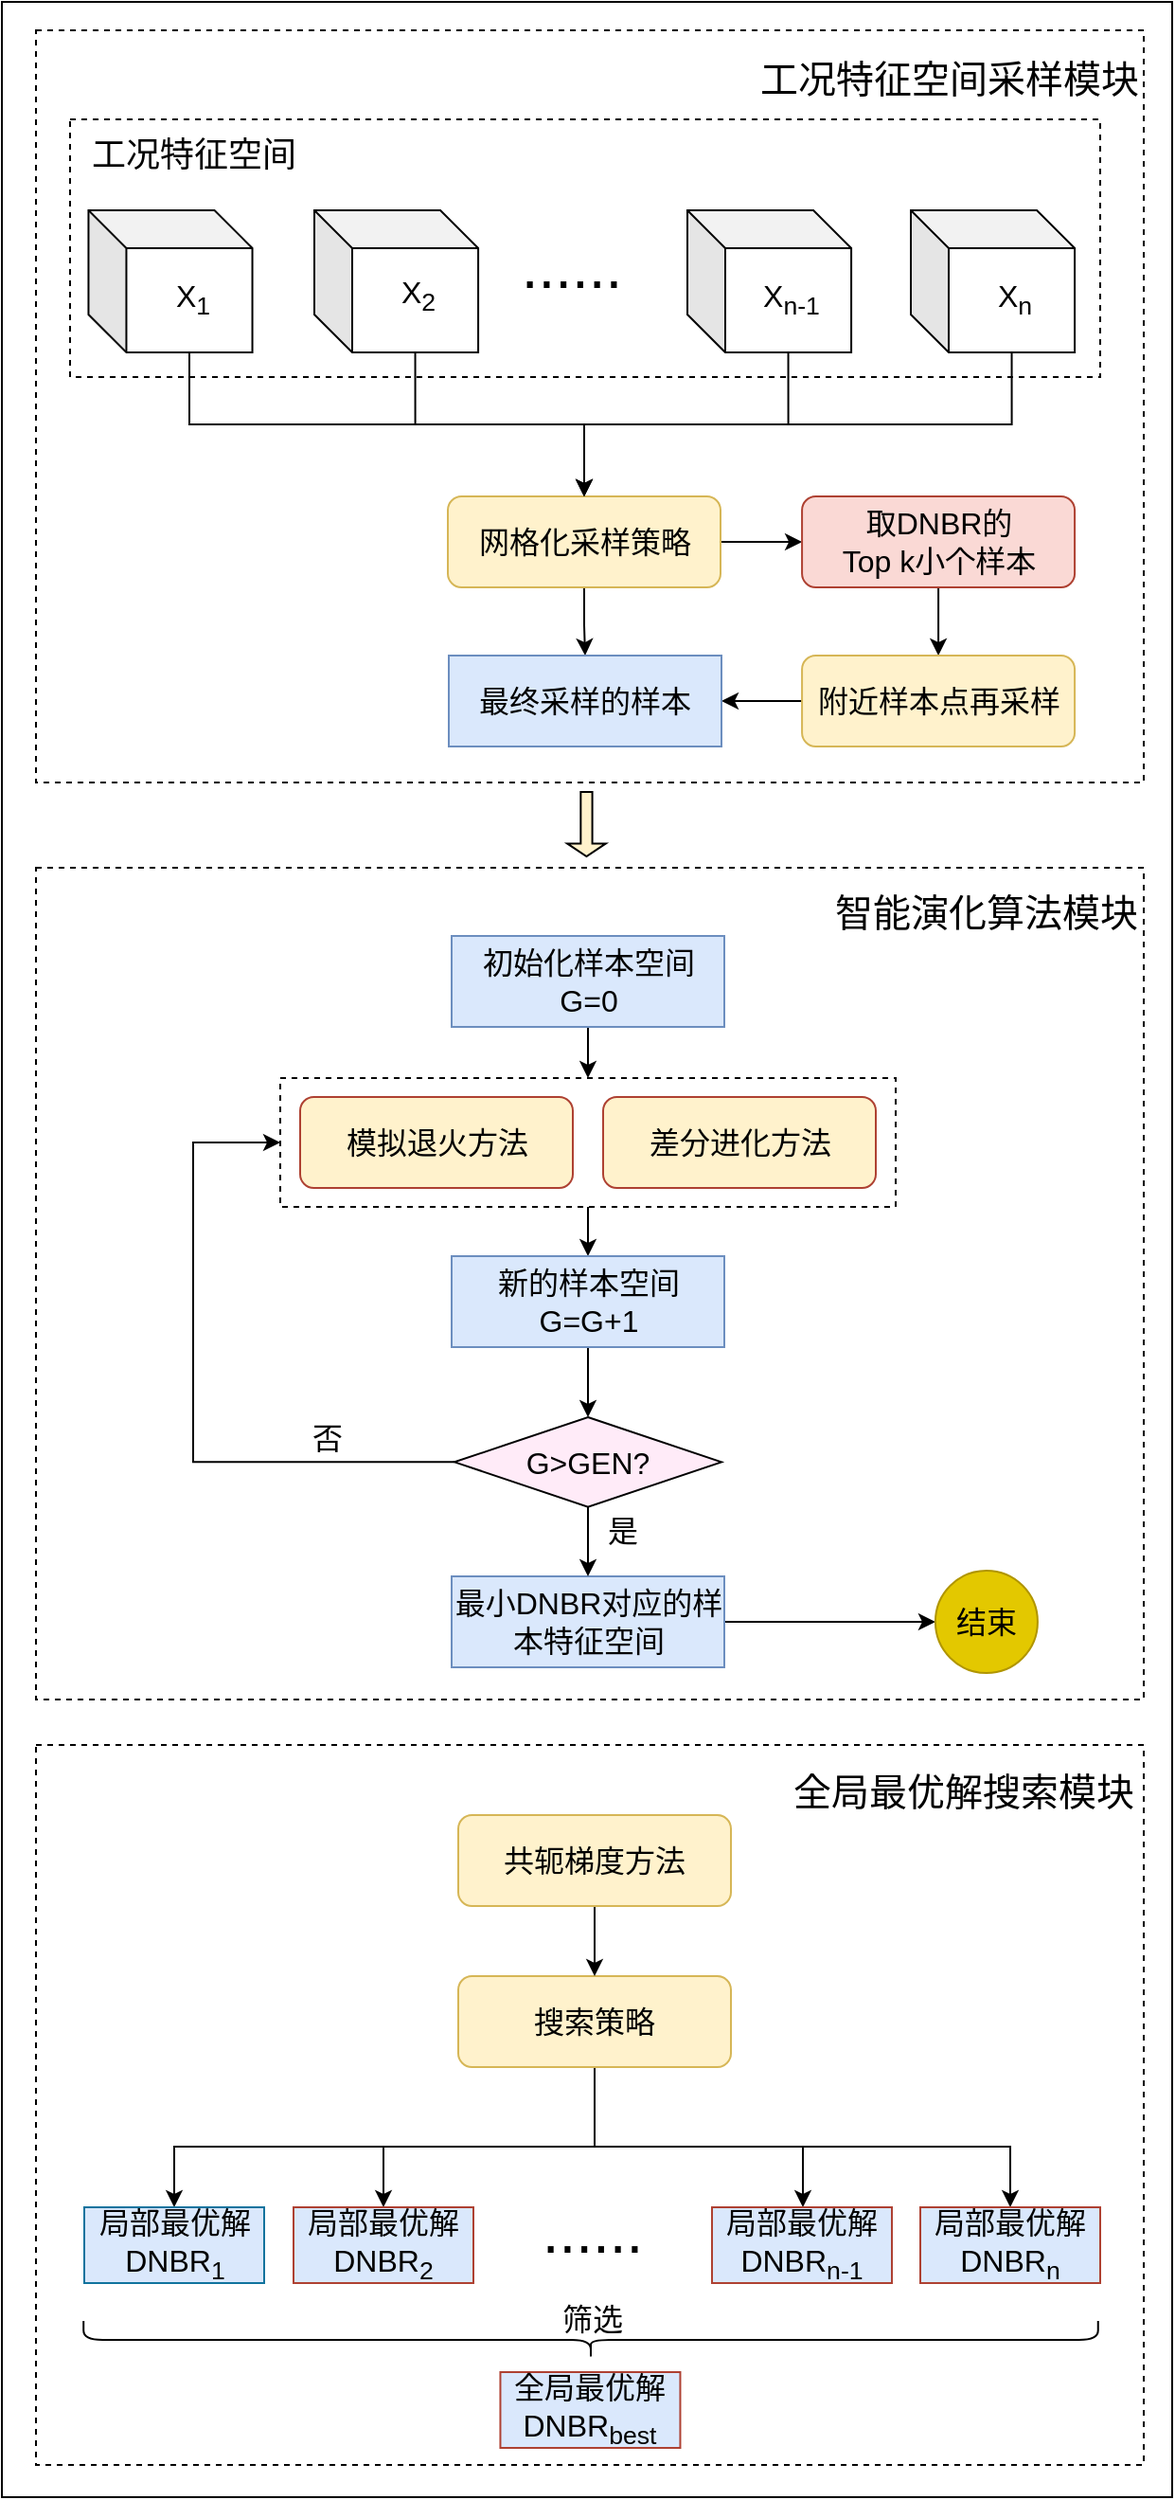 <mxfile version="15.5.4" type="github">
  <diagram id="v6IWmVOyirAtEltqmXKr" name="第 1 页">
    <mxGraphModel dx="1030" dy="528" grid="0" gridSize="10" guides="1" tooltips="1" connect="1" arrows="1" fold="1" page="1" pageScale="1" pageWidth="827" pageHeight="1169" math="0" shadow="0">
      <root>
        <mxCell id="0" />
        <mxCell id="1" parent="0" />
        <mxCell id="gPIV2DvkWy4jQC8cFaT1-57" value="" style="rounded=0;whiteSpace=wrap;html=1;" vertex="1" parent="1">
          <mxGeometry x="116" y="44" width="618" height="1317" as="geometry" />
        </mxCell>
        <mxCell id="gPIV2DvkWy4jQC8cFaT1-58" value="" style="rounded=0;whiteSpace=wrap;html=1;fontSize=16;dashed=1;" vertex="1" parent="1">
          <mxGeometry x="134" y="501" width="585" height="439" as="geometry" />
        </mxCell>
        <mxCell id="gPIV2DvkWy4jQC8cFaT1-59" value="" style="rounded=0;whiteSpace=wrap;html=1;fontSize=16;dashed=1;" vertex="1" parent="1">
          <mxGeometry x="134" y="59" width="585" height="397" as="geometry" />
        </mxCell>
        <mxCell id="gPIV2DvkWy4jQC8cFaT1-60" value="" style="rounded=0;whiteSpace=wrap;html=1;fontSize=16;dashed=1;" vertex="1" parent="1">
          <mxGeometry x="152" y="106" width="544" height="136" as="geometry" />
        </mxCell>
        <mxCell id="gPIV2DvkWy4jQC8cFaT1-61" value="&lt;font style=&quot;font-size: 18px&quot;&gt;工况特征空间&lt;/font&gt;" style="text;html=1;strokeColor=none;fillColor=none;align=center;verticalAlign=middle;whiteSpace=wrap;rounded=0;" vertex="1" parent="1">
          <mxGeometry x="161.73" y="114" width="111" height="22" as="geometry" />
        </mxCell>
        <mxCell id="gPIV2DvkWy4jQC8cFaT1-62" value="&lt;font style=&quot;font-size: 32px&quot;&gt;......&lt;/font&gt;" style="text;html=1;strokeColor=none;fillColor=none;align=center;verticalAlign=middle;whiteSpace=wrap;rounded=0;fontSize=16;" vertex="1" parent="1">
          <mxGeometry x="397" y="174" width="40" height="20" as="geometry" />
        </mxCell>
        <mxCell id="gPIV2DvkWy4jQC8cFaT1-63" value="" style="group" vertex="1" connectable="0" parent="1">
          <mxGeometry x="161.73" y="154" width="86.54" height="75" as="geometry" />
        </mxCell>
        <mxCell id="gPIV2DvkWy4jQC8cFaT1-64" value="" style="shape=cube;whiteSpace=wrap;html=1;boundedLbl=1;backgroundOutline=1;darkOpacity=0.05;darkOpacity2=0.1;" vertex="1" parent="gPIV2DvkWy4jQC8cFaT1-63">
          <mxGeometry width="86.54" height="75" as="geometry" />
        </mxCell>
        <mxCell id="gPIV2DvkWy4jQC8cFaT1-65" value="X&lt;sub&gt;1&lt;/sub&gt;" style="text;html=1;strokeColor=none;fillColor=none;align=center;verticalAlign=middle;whiteSpace=wrap;rounded=0;fontSize=16;" vertex="1" parent="gPIV2DvkWy4jQC8cFaT1-63">
          <mxGeometry x="35.27" y="37" width="40" height="20" as="geometry" />
        </mxCell>
        <mxCell id="gPIV2DvkWy4jQC8cFaT1-66" value="" style="group" vertex="1" connectable="0" parent="1">
          <mxGeometry x="281" y="152" width="86.54" height="77" as="geometry" />
        </mxCell>
        <mxCell id="gPIV2DvkWy4jQC8cFaT1-67" value="" style="shape=cube;whiteSpace=wrap;html=1;boundedLbl=1;backgroundOutline=1;darkOpacity=0.05;darkOpacity2=0.1;" vertex="1" parent="gPIV2DvkWy4jQC8cFaT1-66">
          <mxGeometry y="2" width="86.54" height="75" as="geometry" />
        </mxCell>
        <mxCell id="gPIV2DvkWy4jQC8cFaT1-68" value="X&lt;sub&gt;2&lt;/sub&gt;" style="text;html=1;strokeColor=none;fillColor=none;align=center;verticalAlign=middle;whiteSpace=wrap;rounded=0;fontSize=16;" vertex="1" parent="gPIV2DvkWy4jQC8cFaT1-66">
          <mxGeometry x="35.27" y="37" width="40" height="20" as="geometry" />
        </mxCell>
        <mxCell id="gPIV2DvkWy4jQC8cFaT1-69" value="" style="group" vertex="1" connectable="0" parent="1">
          <mxGeometry x="478" y="154" width="86.54" height="75" as="geometry" />
        </mxCell>
        <mxCell id="gPIV2DvkWy4jQC8cFaT1-70" value="" style="shape=cube;whiteSpace=wrap;html=1;boundedLbl=1;backgroundOutline=1;darkOpacity=0.05;darkOpacity2=0.1;" vertex="1" parent="gPIV2DvkWy4jQC8cFaT1-69">
          <mxGeometry width="86.54" height="75" as="geometry" />
        </mxCell>
        <mxCell id="gPIV2DvkWy4jQC8cFaT1-71" value="X&lt;sub&gt;n-1&lt;/sub&gt;" style="text;html=1;strokeColor=none;fillColor=none;align=center;verticalAlign=middle;whiteSpace=wrap;rounded=0;fontSize=16;" vertex="1" parent="gPIV2DvkWy4jQC8cFaT1-69">
          <mxGeometry x="35.27" y="37" width="40" height="20" as="geometry" />
        </mxCell>
        <mxCell id="gPIV2DvkWy4jQC8cFaT1-72" value="" style="group" vertex="1" connectable="0" parent="1">
          <mxGeometry x="596" y="154" width="86.54" height="75" as="geometry" />
        </mxCell>
        <mxCell id="gPIV2DvkWy4jQC8cFaT1-73" value="" style="shape=cube;whiteSpace=wrap;html=1;boundedLbl=1;backgroundOutline=1;darkOpacity=0.05;darkOpacity2=0.1;" vertex="1" parent="gPIV2DvkWy4jQC8cFaT1-72">
          <mxGeometry width="86.54" height="75" as="geometry" />
        </mxCell>
        <mxCell id="gPIV2DvkWy4jQC8cFaT1-74" value="X&lt;sub&gt;n&lt;/sub&gt;" style="text;html=1;strokeColor=none;fillColor=none;align=center;verticalAlign=middle;whiteSpace=wrap;rounded=0;fontSize=16;" vertex="1" parent="gPIV2DvkWy4jQC8cFaT1-72">
          <mxGeometry x="35.27" y="37" width="40" height="20" as="geometry" />
        </mxCell>
        <mxCell id="gPIV2DvkWy4jQC8cFaT1-75" style="edgeStyle=orthogonalEdgeStyle;rounded=0;orthogonalLoop=1;jettySize=auto;html=1;exitX=1;exitY=0.5;exitDx=0;exitDy=0;entryX=0;entryY=0.5;entryDx=0;entryDy=0;fontSize=16;" edge="1" parent="1" source="gPIV2DvkWy4jQC8cFaT1-77" target="gPIV2DvkWy4jQC8cFaT1-79">
          <mxGeometry relative="1" as="geometry" />
        </mxCell>
        <mxCell id="gPIV2DvkWy4jQC8cFaT1-76" style="edgeStyle=orthogonalEdgeStyle;rounded=0;orthogonalLoop=1;jettySize=auto;html=1;exitX=0.5;exitY=1;exitDx=0;exitDy=0;fontSize=16;" edge="1" parent="1" source="gPIV2DvkWy4jQC8cFaT1-77" target="gPIV2DvkWy4jQC8cFaT1-86">
          <mxGeometry relative="1" as="geometry" />
        </mxCell>
        <mxCell id="gPIV2DvkWy4jQC8cFaT1-77" value="网格化采样策略" style="rounded=1;whiteSpace=wrap;html=1;fontSize=16;fillColor=#FFF2CC;strokeColor=#d6b656;" vertex="1" parent="1">
          <mxGeometry x="351.5" y="305" width="144" height="48" as="geometry" />
        </mxCell>
        <mxCell id="gPIV2DvkWy4jQC8cFaT1-78" style="edgeStyle=orthogonalEdgeStyle;rounded=0;orthogonalLoop=1;jettySize=auto;html=1;exitX=0.5;exitY=1;exitDx=0;exitDy=0;entryX=0.5;entryY=0;entryDx=0;entryDy=0;fontSize=16;" edge="1" parent="1" source="gPIV2DvkWy4jQC8cFaT1-79" target="gPIV2DvkWy4jQC8cFaT1-85">
          <mxGeometry relative="1" as="geometry" />
        </mxCell>
        <mxCell id="gPIV2DvkWy4jQC8cFaT1-79" value="&lt;div&gt;取DNBR的&lt;/div&gt;&lt;div&gt;Top k小个样本&lt;/div&gt;" style="rounded=1;whiteSpace=wrap;html=1;fontSize=16;fillColor=#fad9d5;strokeColor=#ae4132;" vertex="1" parent="1">
          <mxGeometry x="538.54" y="305" width="144" height="48" as="geometry" />
        </mxCell>
        <mxCell id="gPIV2DvkWy4jQC8cFaT1-80" style="edgeStyle=orthogonalEdgeStyle;rounded=0;orthogonalLoop=1;jettySize=auto;html=1;exitX=0;exitY=0;exitDx=53.27;exitDy=75;exitPerimeter=0;entryX=0.5;entryY=0;entryDx=0;entryDy=0;fontSize=16;" edge="1" parent="1" source="gPIV2DvkWy4jQC8cFaT1-64" target="gPIV2DvkWy4jQC8cFaT1-77">
          <mxGeometry relative="1" as="geometry" />
        </mxCell>
        <mxCell id="gPIV2DvkWy4jQC8cFaT1-81" style="edgeStyle=orthogonalEdgeStyle;rounded=0;orthogonalLoop=1;jettySize=auto;html=1;exitX=0;exitY=0;exitDx=53.27;exitDy=75;exitPerimeter=0;entryX=0.5;entryY=0;entryDx=0;entryDy=0;fontSize=16;" edge="1" parent="1" source="gPIV2DvkWy4jQC8cFaT1-67" target="gPIV2DvkWy4jQC8cFaT1-77">
          <mxGeometry relative="1" as="geometry" />
        </mxCell>
        <mxCell id="gPIV2DvkWy4jQC8cFaT1-82" style="edgeStyle=orthogonalEdgeStyle;rounded=0;orthogonalLoop=1;jettySize=auto;html=1;exitX=0;exitY=0;exitDx=53.27;exitDy=75;exitPerimeter=0;entryX=0.5;entryY=0;entryDx=0;entryDy=0;fontSize=16;" edge="1" parent="1" source="gPIV2DvkWy4jQC8cFaT1-70" target="gPIV2DvkWy4jQC8cFaT1-77">
          <mxGeometry relative="1" as="geometry" />
        </mxCell>
        <mxCell id="gPIV2DvkWy4jQC8cFaT1-83" style="edgeStyle=orthogonalEdgeStyle;rounded=0;orthogonalLoop=1;jettySize=auto;html=1;exitX=0;exitY=0;exitDx=53.27;exitDy=75;exitPerimeter=0;entryX=0.5;entryY=0;entryDx=0;entryDy=0;fontSize=16;" edge="1" parent="1" source="gPIV2DvkWy4jQC8cFaT1-73" target="gPIV2DvkWy4jQC8cFaT1-77">
          <mxGeometry relative="1" as="geometry" />
        </mxCell>
        <mxCell id="gPIV2DvkWy4jQC8cFaT1-84" style="edgeStyle=orthogonalEdgeStyle;rounded=0;orthogonalLoop=1;jettySize=auto;html=1;exitX=0;exitY=0.5;exitDx=0;exitDy=0;fontSize=16;" edge="1" parent="1" source="gPIV2DvkWy4jQC8cFaT1-85" target="gPIV2DvkWy4jQC8cFaT1-86">
          <mxGeometry relative="1" as="geometry" />
        </mxCell>
        <mxCell id="gPIV2DvkWy4jQC8cFaT1-85" value="附近样本点再采样" style="rounded=1;whiteSpace=wrap;html=1;fontSize=16;fillColor=#fff2cc;strokeColor=#d6b656;" vertex="1" parent="1">
          <mxGeometry x="538.54" y="389" width="144" height="48" as="geometry" />
        </mxCell>
        <mxCell id="gPIV2DvkWy4jQC8cFaT1-86" value="&lt;div&gt;最终采样的样本&lt;/div&gt;" style="rounded=0;whiteSpace=wrap;html=1;fontSize=16;fillColor=#dae8fc;strokeColor=#6c8ebf;" vertex="1" parent="1">
          <mxGeometry x="352" y="389" width="144" height="48" as="geometry" />
        </mxCell>
        <mxCell id="gPIV2DvkWy4jQC8cFaT1-117" style="edgeStyle=orthogonalEdgeStyle;rounded=0;orthogonalLoop=1;jettySize=auto;html=1;" edge="1" parent="1" source="gPIV2DvkWy4jQC8cFaT1-90" target="gPIV2DvkWy4jQC8cFaT1-112">
          <mxGeometry relative="1" as="geometry" />
        </mxCell>
        <mxCell id="gPIV2DvkWy4jQC8cFaT1-91" value="" style="shape=singleArrow;direction=south;whiteSpace=wrap;html=1;fontSize=16;fillColor=#FFF2CC;" vertex="1" parent="1">
          <mxGeometry x="414.53" y="461" width="20.4" height="34" as="geometry" />
        </mxCell>
        <mxCell id="gPIV2DvkWy4jQC8cFaT1-92" value="&lt;font style=&quot;font-size: 20px&quot;&gt;工况特征空间采样模块&lt;/font&gt;" style="text;html=1;strokeColor=none;fillColor=none;align=center;verticalAlign=middle;whiteSpace=wrap;rounded=0;fontSize=20;" vertex="1" parent="1">
          <mxGeometry x="514.96" y="59" width="203" height="49" as="geometry" />
        </mxCell>
        <mxCell id="gPIV2DvkWy4jQC8cFaT1-93" value="&lt;font style=&quot;font-size: 20px&quot;&gt;智能演化算法模块&lt;/font&gt;" style="text;html=1;strokeColor=none;fillColor=none;align=center;verticalAlign=middle;whiteSpace=wrap;rounded=0;fontSize=20;" vertex="1" parent="1">
          <mxGeometry x="553.96" y="501" width="164" height="46" as="geometry" />
        </mxCell>
        <mxCell id="gPIV2DvkWy4jQC8cFaT1-105" style="edgeStyle=orthogonalEdgeStyle;rounded=0;orthogonalLoop=1;jettySize=auto;html=1;fontSize=16;" edge="1" parent="1" source="gPIV2DvkWy4jQC8cFaT1-106" target="gPIV2DvkWy4jQC8cFaT1-107">
          <mxGeometry relative="1" as="geometry" />
        </mxCell>
        <mxCell id="gPIV2DvkWy4jQC8cFaT1-106" value="最小DNBR对应的样本特征空间" style="rounded=0;whiteSpace=wrap;html=1;fontSize=16;fillColor=#DAE8FC;strokeColor=#6c8ebf;" vertex="1" parent="1">
          <mxGeometry x="353.5" y="875" width="144" height="48" as="geometry" />
        </mxCell>
        <mxCell id="gPIV2DvkWy4jQC8cFaT1-107" value="&lt;font style=&quot;font-size: 16px;&quot;&gt;结束&lt;/font&gt;" style="ellipse;whiteSpace=wrap;html=1;aspect=fixed;fontSize=16;fillColor=#e3c800;fontColor=#000000;strokeColor=#B09500;" vertex="1" parent="1">
          <mxGeometry x="608.96" y="872" width="54" height="54" as="geometry" />
        </mxCell>
        <mxCell id="gPIV2DvkWy4jQC8cFaT1-118" style="edgeStyle=orthogonalEdgeStyle;rounded=0;orthogonalLoop=1;jettySize=auto;html=1;" edge="1" parent="1" source="gPIV2DvkWy4jQC8cFaT1-112" target="gPIV2DvkWy4jQC8cFaT1-106">
          <mxGeometry relative="1" as="geometry" />
        </mxCell>
        <mxCell id="gPIV2DvkWy4jQC8cFaT1-132" style="edgeStyle=orthogonalEdgeStyle;rounded=0;orthogonalLoop=1;jettySize=auto;html=1;entryX=0;entryY=0.5;entryDx=0;entryDy=0;fontSize=16;" edge="1" parent="1" source="gPIV2DvkWy4jQC8cFaT1-112" target="gPIV2DvkWy4jQC8cFaT1-122">
          <mxGeometry relative="1" as="geometry">
            <Array as="points">
              <mxPoint x="217" y="815" />
              <mxPoint x="217" y="646" />
            </Array>
          </mxGeometry>
        </mxCell>
        <mxCell id="gPIV2DvkWy4jQC8cFaT1-112" value="G&amp;gt;GEN?" style="rhombus;whiteSpace=wrap;html=1;fontSize=16;fillColor=#FFEBF8;" vertex="1" parent="1">
          <mxGeometry x="355" y="791" width="141" height="47.34" as="geometry" />
        </mxCell>
        <mxCell id="gPIV2DvkWy4jQC8cFaT1-119" value="&lt;font style=&quot;font-size: 16px&quot;&gt;是&lt;/font&gt;" style="text;html=1;strokeColor=none;fillColor=none;align=center;verticalAlign=middle;whiteSpace=wrap;rounded=0;" vertex="1" parent="1">
          <mxGeometry x="414.23" y="836" width="60" height="30" as="geometry" />
        </mxCell>
        <mxCell id="gPIV2DvkWy4jQC8cFaT1-125" style="edgeStyle=orthogonalEdgeStyle;rounded=0;orthogonalLoop=1;jettySize=auto;html=1;fontSize=16;" edge="1" parent="1" source="gPIV2DvkWy4jQC8cFaT1-122" target="gPIV2DvkWy4jQC8cFaT1-90">
          <mxGeometry relative="1" as="geometry" />
        </mxCell>
        <mxCell id="gPIV2DvkWy4jQC8cFaT1-90" value="&lt;div&gt;新的样本空间&lt;/div&gt;&lt;div&gt;G=G+1&lt;br&gt;&lt;/div&gt;" style="rounded=0;whiteSpace=wrap;html=1;fontSize=16;fillColor=#dae8fc;strokeColor=#6c8ebf;" vertex="1" parent="1">
          <mxGeometry x="353.5" y="706" width="144" height="48" as="geometry" />
        </mxCell>
        <mxCell id="gPIV2DvkWy4jQC8cFaT1-124" style="edgeStyle=orthogonalEdgeStyle;rounded=0;orthogonalLoop=1;jettySize=auto;html=1;fontSize=16;" edge="1" parent="1" source="gPIV2DvkWy4jQC8cFaT1-95" target="gPIV2DvkWy4jQC8cFaT1-122">
          <mxGeometry relative="1" as="geometry" />
        </mxCell>
        <mxCell id="gPIV2DvkWy4jQC8cFaT1-95" value="&lt;div&gt;初始化样本空间G=0&lt;/div&gt;" style="rounded=0;whiteSpace=wrap;html=1;fontSize=16;fillColor=#dae8fc;strokeColor=#6c8ebf;" vertex="1" parent="1">
          <mxGeometry x="353.5" y="537" width="144" height="48" as="geometry" />
        </mxCell>
        <mxCell id="gPIV2DvkWy4jQC8cFaT1-129" value="&lt;font style=&quot;font-size: 16px&quot;&gt;否&lt;/font&gt;" style="text;html=1;strokeColor=none;fillColor=none;align=center;verticalAlign=middle;whiteSpace=wrap;rounded=0;" vertex="1" parent="1">
          <mxGeometry x="258" y="787" width="60" height="30" as="geometry" />
        </mxCell>
        <mxCell id="gPIV2DvkWy4jQC8cFaT1-130" value="" style="group" vertex="1" connectable="0" parent="1">
          <mxGeometry x="263" y="612" width="325" height="68" as="geometry" />
        </mxCell>
        <mxCell id="gPIV2DvkWy4jQC8cFaT1-122" value="" style="rounded=0;whiteSpace=wrap;html=1;fontSize=16;dashed=1;" vertex="1" parent="gPIV2DvkWy4jQC8cFaT1-130">
          <mxGeometry width="325" height="68" as="geometry" />
        </mxCell>
        <mxCell id="gPIV2DvkWy4jQC8cFaT1-88" value="差分进化方法" style="rounded=1;whiteSpace=wrap;html=1;fontSize=16;fillColor=#FFF2CC;strokeColor=#ae4132;" vertex="1" parent="gPIV2DvkWy4jQC8cFaT1-130">
          <mxGeometry x="170.5" y="10" width="144" height="48" as="geometry" />
        </mxCell>
        <mxCell id="gPIV2DvkWy4jQC8cFaT1-113" value="模拟退火方法" style="rounded=1;whiteSpace=wrap;html=1;fontSize=16;fillColor=#FFF2CC;strokeColor=#ae4132;" vertex="1" parent="gPIV2DvkWy4jQC8cFaT1-130">
          <mxGeometry x="10.5" y="10" width="144" height="48" as="geometry" />
        </mxCell>
        <mxCell id="gPIV2DvkWy4jQC8cFaT1-187" value="" style="rounded=0;whiteSpace=wrap;html=1;fontSize=16;dashed=1;" vertex="1" parent="1">
          <mxGeometry x="134" y="964" width="585" height="380" as="geometry" />
        </mxCell>
        <mxCell id="gPIV2DvkWy4jQC8cFaT1-126" value="&lt;font style=&quot;font-size: 20px&quot;&gt;全局最优解搜索模块&lt;/font&gt;" style="text;html=1;strokeColor=none;fillColor=none;align=center;verticalAlign=middle;whiteSpace=wrap;rounded=0;fontSize=20;" vertex="1" parent="1">
          <mxGeometry x="529.96" y="964" width="188" height="48" as="geometry" />
        </mxCell>
        <mxCell id="gPIV2DvkWy4jQC8cFaT1-204" style="edgeStyle=orthogonalEdgeStyle;rounded=0;orthogonalLoop=1;jettySize=auto;html=1;fontSize=16;" edge="1" parent="1" source="gPIV2DvkWy4jQC8cFaT1-142" target="gPIV2DvkWy4jQC8cFaT1-154">
          <mxGeometry relative="1" as="geometry">
            <Array as="points">
              <mxPoint x="429" y="1176" />
              <mxPoint x="539" y="1176" />
            </Array>
          </mxGeometry>
        </mxCell>
        <mxCell id="gPIV2DvkWy4jQC8cFaT1-205" style="edgeStyle=orthogonalEdgeStyle;rounded=0;orthogonalLoop=1;jettySize=auto;html=1;entryX=0.5;entryY=0;entryDx=0;entryDy=0;fontSize=16;" edge="1" parent="1" source="gPIV2DvkWy4jQC8cFaT1-142" target="gPIV2DvkWy4jQC8cFaT1-152">
          <mxGeometry relative="1" as="geometry">
            <Array as="points">
              <mxPoint x="429" y="1176" />
              <mxPoint x="649" y="1176" />
            </Array>
          </mxGeometry>
        </mxCell>
        <mxCell id="gPIV2DvkWy4jQC8cFaT1-210" style="edgeStyle=orthogonalEdgeStyle;rounded=0;orthogonalLoop=1;jettySize=auto;html=1;fontSize=16;" edge="1" parent="1" source="gPIV2DvkWy4jQC8cFaT1-142" target="gPIV2DvkWy4jQC8cFaT1-150">
          <mxGeometry relative="1" as="geometry">
            <Array as="points">
              <mxPoint x="429" y="1176" />
              <mxPoint x="207" y="1176" />
            </Array>
          </mxGeometry>
        </mxCell>
        <mxCell id="gPIV2DvkWy4jQC8cFaT1-212" style="edgeStyle=orthogonalEdgeStyle;rounded=0;orthogonalLoop=1;jettySize=auto;html=1;entryX=0.5;entryY=0;entryDx=0;entryDy=0;fontSize=16;" edge="1" parent="1" source="gPIV2DvkWy4jQC8cFaT1-142" target="gPIV2DvkWy4jQC8cFaT1-153">
          <mxGeometry relative="1" as="geometry">
            <Array as="points">
              <mxPoint x="429" y="1176" />
              <mxPoint x="318" y="1176" />
            </Array>
          </mxGeometry>
        </mxCell>
        <mxCell id="gPIV2DvkWy4jQC8cFaT1-142" value="搜索策略" style="rounded=1;whiteSpace=wrap;html=1;fontSize=16;fillColor=#fff2cc;strokeColor=#d6b656;" vertex="1" parent="1">
          <mxGeometry x="357.0" y="1086" width="144" height="48" as="geometry" />
        </mxCell>
        <mxCell id="gPIV2DvkWy4jQC8cFaT1-150" value="局部最优解DNBR&lt;sub&gt;1&lt;/sub&gt;" style="rounded=0;whiteSpace=wrap;html=1;fontSize=16;fillColor=#DAE8FC;strokeColor=#10739e;" vertex="1" parent="1">
          <mxGeometry x="159.5" y="1208" width="95" height="40" as="geometry" />
        </mxCell>
        <mxCell id="gPIV2DvkWy4jQC8cFaT1-152" value="局部最优解DNBR&lt;sub&gt;n&lt;/sub&gt;" style="rounded=0;whiteSpace=wrap;html=1;fontSize=16;fillColor=#DAE8FC;strokeColor=#ae4132;" vertex="1" parent="1">
          <mxGeometry x="601" y="1208" width="95" height="40" as="geometry" />
        </mxCell>
        <mxCell id="gPIV2DvkWy4jQC8cFaT1-153" value="局部最优解DNBR&lt;sub&gt;2&lt;/sub&gt;" style="rounded=0;whiteSpace=wrap;html=1;fontSize=16;fillColor=#DAE8FC;strokeColor=#ae4132;" vertex="1" parent="1">
          <mxGeometry x="270" y="1208" width="95" height="40" as="geometry" />
        </mxCell>
        <mxCell id="gPIV2DvkWy4jQC8cFaT1-154" value="局部最优解DNBR&lt;sub&gt;n-1&lt;/sub&gt;" style="rounded=0;whiteSpace=wrap;html=1;fontSize=16;fillColor=#DAE8FC;strokeColor=#ae4132;" vertex="1" parent="1">
          <mxGeometry x="491" y="1208" width="95" height="40" as="geometry" />
        </mxCell>
        <mxCell id="gPIV2DvkWy4jQC8cFaT1-161" value="&lt;font style=&quot;font-size: 32px&quot;&gt;......&lt;/font&gt;" style="text;html=1;strokeColor=none;fillColor=none;align=center;verticalAlign=middle;whiteSpace=wrap;rounded=0;fontSize=16;" vertex="1" parent="1">
          <mxGeometry x="408" y="1211" width="40" height="20" as="geometry" />
        </mxCell>
        <mxCell id="gPIV2DvkWy4jQC8cFaT1-169" value="" style="shape=curlyBracket;whiteSpace=wrap;html=1;rounded=1;fontSize=32;direction=north;size=0.5;" vertex="1" parent="1">
          <mxGeometry x="159.11" y="1268" width="535.77" height="20" as="geometry" />
        </mxCell>
        <mxCell id="gPIV2DvkWy4jQC8cFaT1-170" value="全局最优解DNBR&lt;sub&gt;best&lt;/sub&gt;" style="rounded=0;whiteSpace=wrap;html=1;fontSize=16;fillColor=#DAE8FC;strokeColor=#ae4132;" vertex="1" parent="1">
          <mxGeometry x="379.23" y="1295" width="95" height="40" as="geometry" />
        </mxCell>
        <mxCell id="gPIV2DvkWy4jQC8cFaT1-173" value="&lt;font style=&quot;font-size: 16px&quot;&gt;筛选&lt;/font&gt;" style="text;html=1;strokeColor=none;fillColor=none;align=center;verticalAlign=middle;whiteSpace=wrap;rounded=0;" vertex="1" parent="1">
          <mxGeometry x="398" y="1250" width="60" height="34" as="geometry" />
        </mxCell>
        <mxCell id="gPIV2DvkWy4jQC8cFaT1-197" style="edgeStyle=orthogonalEdgeStyle;rounded=0;orthogonalLoop=1;jettySize=auto;html=1;fontSize=16;" edge="1" parent="1" source="gPIV2DvkWy4jQC8cFaT1-196" target="gPIV2DvkWy4jQC8cFaT1-142">
          <mxGeometry relative="1" as="geometry" />
        </mxCell>
        <mxCell id="gPIV2DvkWy4jQC8cFaT1-196" value="共轭梯度方法" style="rounded=1;whiteSpace=wrap;html=1;fontSize=16;fillColor=#fff2cc;strokeColor=#d6b656;" vertex="1" parent="1">
          <mxGeometry x="357.0" y="1001" width="144" height="48" as="geometry" />
        </mxCell>
      </root>
    </mxGraphModel>
  </diagram>
</mxfile>

